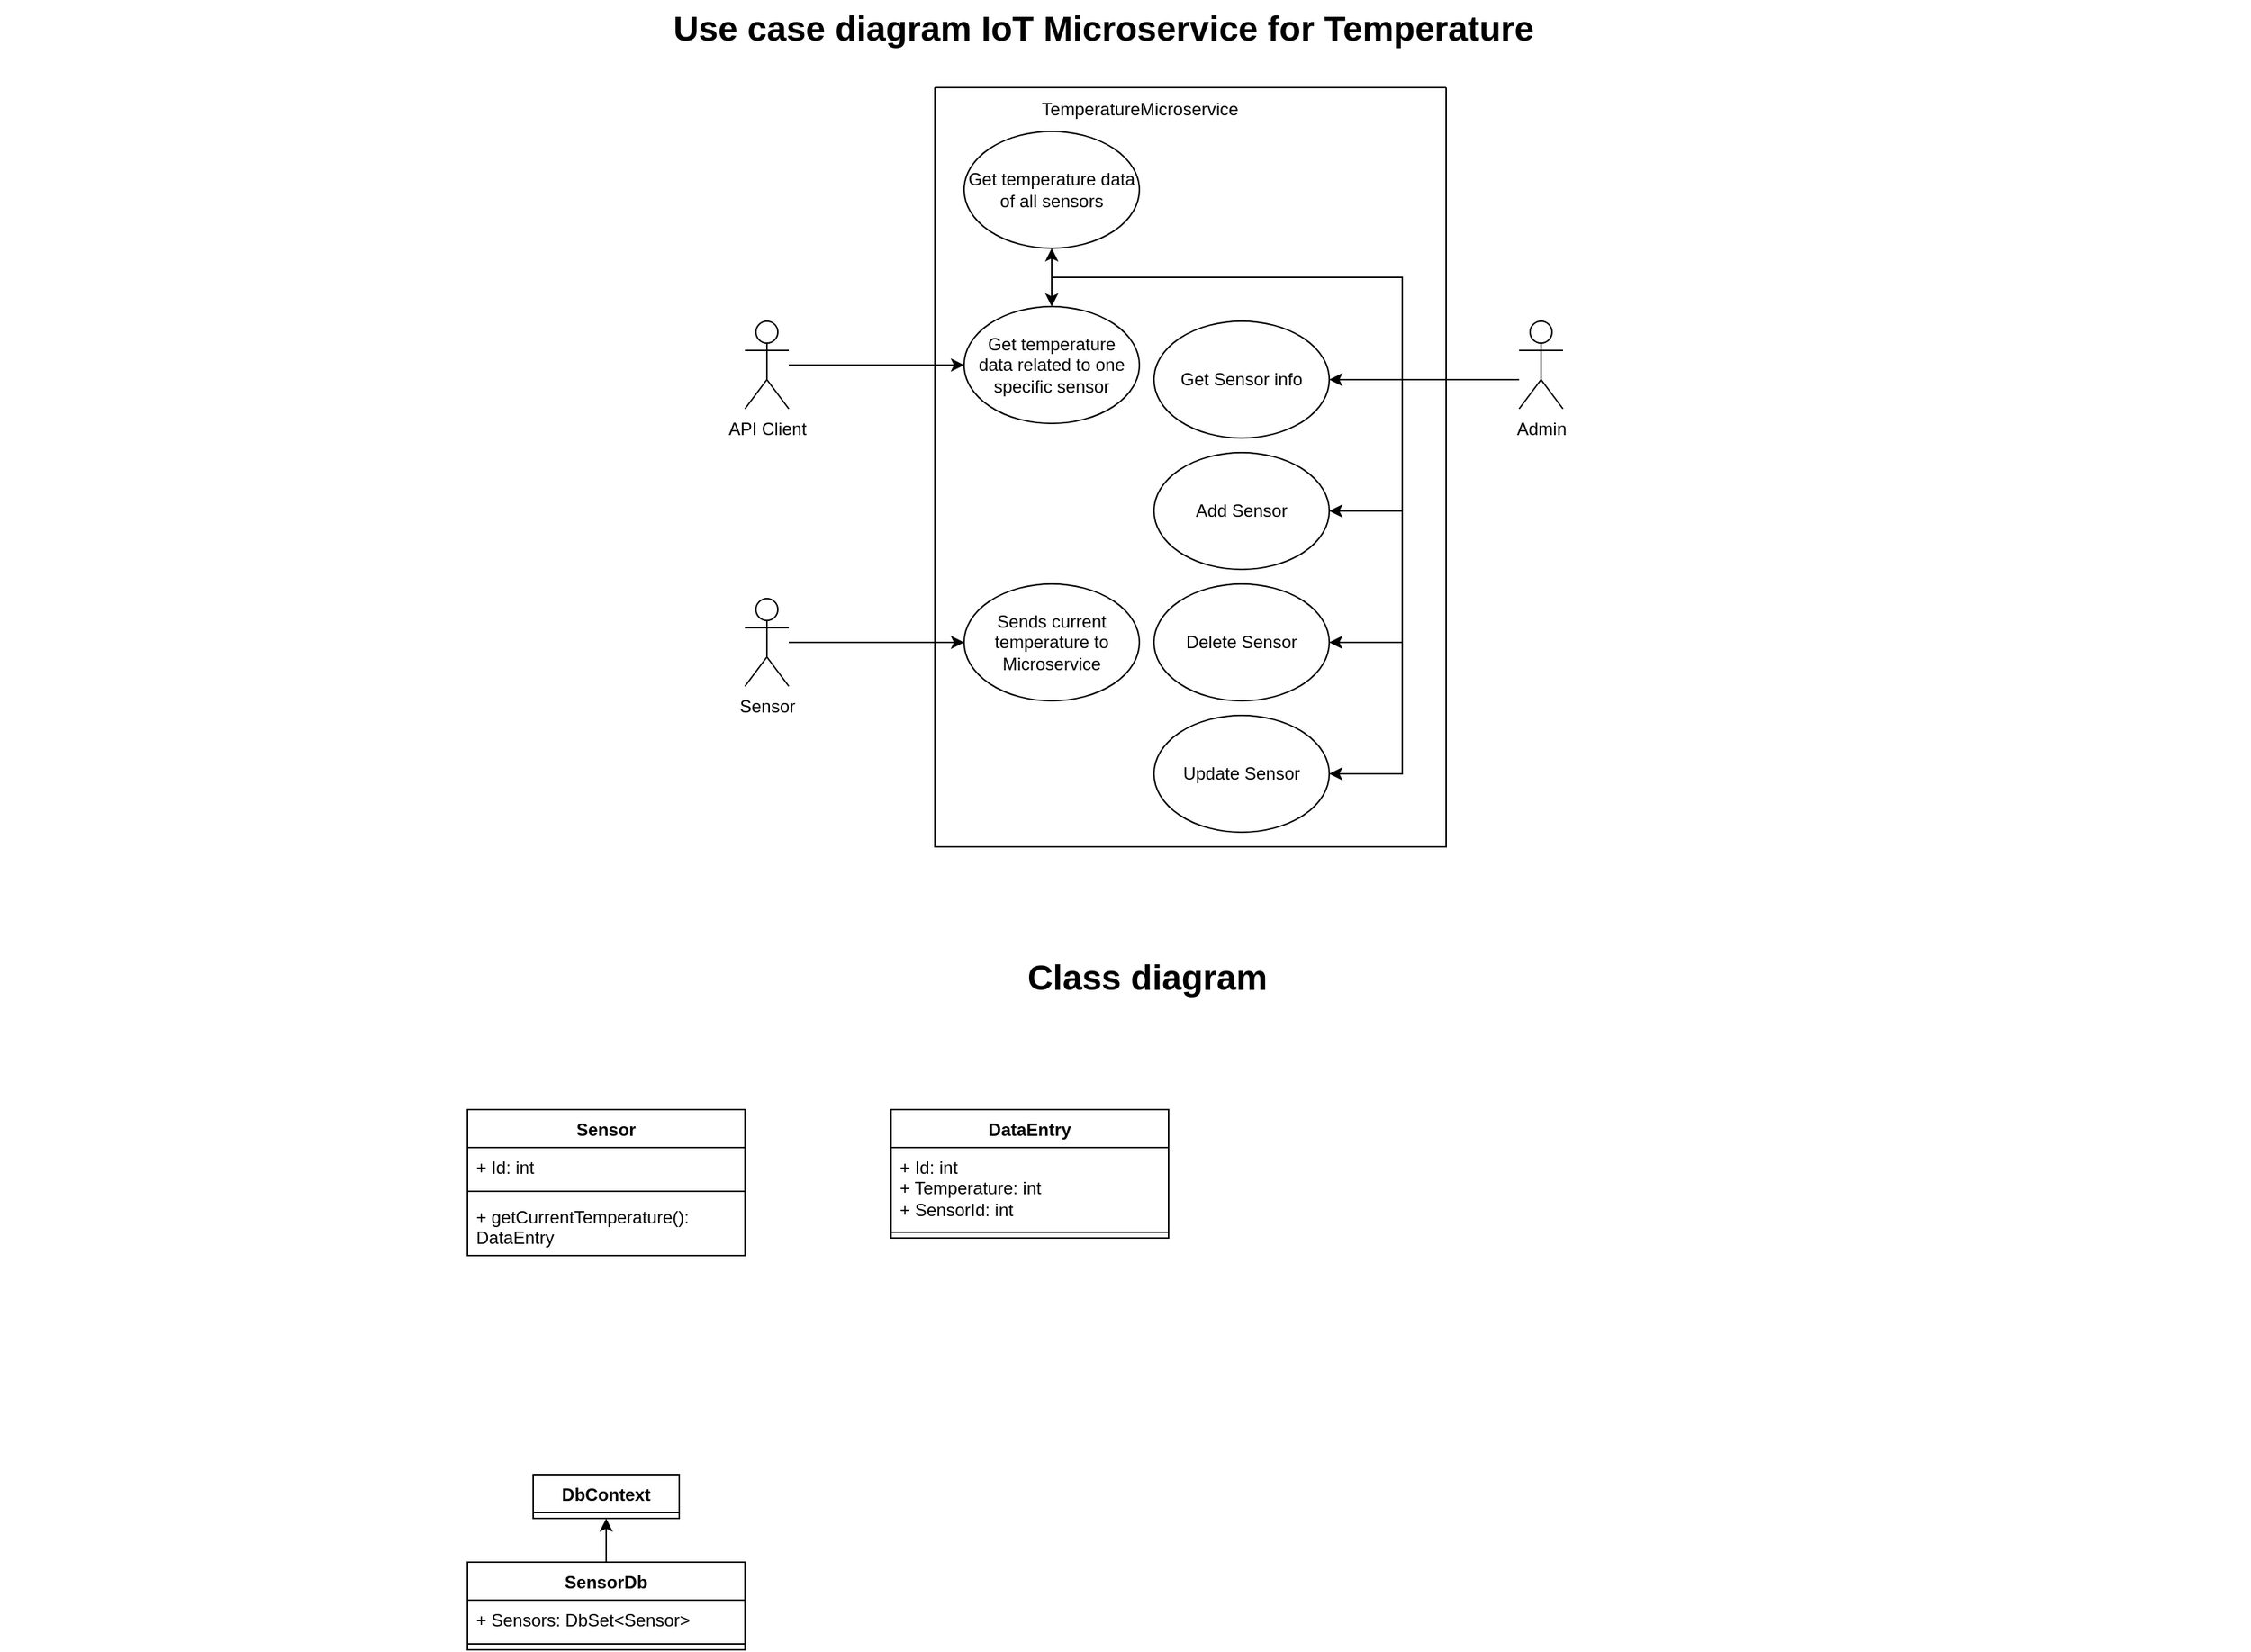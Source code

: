<mxfile version="22.1.5" type="github">
  <diagram name="Page-1" id="929967ad-93f9-6ef4-fab6-5d389245f69c">
    <mxGraphModel dx="1434" dy="780" grid="1" gridSize="10" guides="1" tooltips="1" connect="1" arrows="1" fold="1" page="1" pageScale="1.5" pageWidth="1169" pageHeight="826" background="none" math="0" shadow="0">
      <root>
        <mxCell id="0" style=";html=1;" />
        <mxCell id="1" style=";html=1;" parent="0" />
        <mxCell id="1672d66443f91eb5-23" value="Use case diagram IoT Microservice for Temperature" style="text;strokeColor=none;fillColor=none;html=1;fontSize=24;fontStyle=1;verticalAlign=middle;align=center;" parent="1" vertex="1">
          <mxGeometry x="120" y="40" width="1510" height="40" as="geometry" />
        </mxCell>
        <mxCell id="F5rfD89c2Z7wBtHzjooi-1" value="" style="swimlane;startSize=0;" vertex="1" parent="1">
          <mxGeometry x="760" y="100" width="350" height="520" as="geometry" />
        </mxCell>
        <mxCell id="F5rfD89c2Z7wBtHzjooi-2" value="TemperatureMicroservice" style="text;html=1;align=center;verticalAlign=middle;resizable=0;points=[];autosize=1;strokeColor=none;fillColor=none;" vertex="1" parent="F5rfD89c2Z7wBtHzjooi-1">
          <mxGeometry x="60" width="160" height="30" as="geometry" />
        </mxCell>
        <mxCell id="F5rfD89c2Z7wBtHzjooi-6" value="Get temperature&lt;br&gt;data related to one specific sensor" style="ellipse;whiteSpace=wrap;html=1;" vertex="1" parent="F5rfD89c2Z7wBtHzjooi-1">
          <mxGeometry x="20" y="150" width="120" height="80" as="geometry" />
        </mxCell>
        <mxCell id="F5rfD89c2Z7wBtHzjooi-11" value="Add Sensor" style="ellipse;whiteSpace=wrap;html=1;" vertex="1" parent="F5rfD89c2Z7wBtHzjooi-1">
          <mxGeometry x="150" y="250" width="120" height="80" as="geometry" />
        </mxCell>
        <mxCell id="F5rfD89c2Z7wBtHzjooi-16" value="Delete Sensor" style="ellipse;whiteSpace=wrap;html=1;" vertex="1" parent="F5rfD89c2Z7wBtHzjooi-1">
          <mxGeometry x="150" y="340" width="120" height="80" as="geometry" />
        </mxCell>
        <mxCell id="F5rfD89c2Z7wBtHzjooi-17" value="Update Sensor" style="ellipse;whiteSpace=wrap;html=1;" vertex="1" parent="F5rfD89c2Z7wBtHzjooi-1">
          <mxGeometry x="150" y="430" width="120" height="80" as="geometry" />
        </mxCell>
        <mxCell id="F5rfD89c2Z7wBtHzjooi-18" value="Get Sensor info" style="ellipse;whiteSpace=wrap;html=1;" vertex="1" parent="F5rfD89c2Z7wBtHzjooi-1">
          <mxGeometry x="150" y="160" width="120" height="80" as="geometry" />
        </mxCell>
        <mxCell id="F5rfD89c2Z7wBtHzjooi-26" value="Get temperature data&lt;br&gt;of all sensors" style="ellipse;whiteSpace=wrap;html=1;" vertex="1" parent="F5rfD89c2Z7wBtHzjooi-1">
          <mxGeometry x="20" y="30" width="120" height="80" as="geometry" />
        </mxCell>
        <mxCell id="F5rfD89c2Z7wBtHzjooi-51" value="Sends current temperature to Microservice" style="ellipse;whiteSpace=wrap;html=1;" vertex="1" parent="F5rfD89c2Z7wBtHzjooi-1">
          <mxGeometry x="20" y="340" width="120" height="80" as="geometry" />
        </mxCell>
        <mxCell id="F5rfD89c2Z7wBtHzjooi-52" style="edgeStyle=orthogonalEdgeStyle;rounded=0;orthogonalLoop=1;jettySize=auto;html=1;" edge="1" parent="F5rfD89c2Z7wBtHzjooi-1" source="F5rfD89c2Z7wBtHzjooi-53" target="F5rfD89c2Z7wBtHzjooi-51">
          <mxGeometry relative="1" as="geometry">
            <mxPoint x="70" y="390" as="targetPoint" />
          </mxGeometry>
        </mxCell>
        <mxCell id="F5rfD89c2Z7wBtHzjooi-53" value="Sensor" style="shape=umlActor;verticalLabelPosition=bottom;verticalAlign=top;html=1;outlineConnect=0;" vertex="1" parent="F5rfD89c2Z7wBtHzjooi-1">
          <mxGeometry x="-130" y="350" width="30" height="60" as="geometry" />
        </mxCell>
        <mxCell id="F5rfD89c2Z7wBtHzjooi-27" style="edgeStyle=orthogonalEdgeStyle;rounded=0;orthogonalLoop=1;jettySize=auto;html=1;" edge="1" parent="F5rfD89c2Z7wBtHzjooi-1" source="F5rfD89c2Z7wBtHzjooi-7" target="F5rfD89c2Z7wBtHzjooi-26">
          <mxGeometry relative="1" as="geometry">
            <Array as="points">
              <mxPoint x="320" y="200" />
              <mxPoint x="320" y="130" />
              <mxPoint x="80" y="130" />
            </Array>
          </mxGeometry>
        </mxCell>
        <mxCell id="F5rfD89c2Z7wBtHzjooi-3" value="API Client" style="shape=umlActor;verticalLabelPosition=bottom;verticalAlign=top;html=1;outlineConnect=0;" vertex="1" parent="1">
          <mxGeometry x="630" y="260" width="30" height="60" as="geometry" />
        </mxCell>
        <mxCell id="F5rfD89c2Z7wBtHzjooi-14" style="edgeStyle=orthogonalEdgeStyle;rounded=0;orthogonalLoop=1;jettySize=auto;html=1;" edge="1" parent="1" source="F5rfD89c2Z7wBtHzjooi-7" target="F5rfD89c2Z7wBtHzjooi-11">
          <mxGeometry relative="1" as="geometry">
            <Array as="points">
              <mxPoint x="1080" y="300" />
              <mxPoint x="1080" y="390" />
            </Array>
          </mxGeometry>
        </mxCell>
        <mxCell id="F5rfD89c2Z7wBtHzjooi-20" style="edgeStyle=orthogonalEdgeStyle;rounded=0;orthogonalLoop=1;jettySize=auto;html=1;" edge="1" parent="1" source="F5rfD89c2Z7wBtHzjooi-7" target="F5rfD89c2Z7wBtHzjooi-18">
          <mxGeometry relative="1" as="geometry">
            <Array as="points">
              <mxPoint x="1120" y="300" />
              <mxPoint x="1120" y="300" />
            </Array>
          </mxGeometry>
        </mxCell>
        <mxCell id="F5rfD89c2Z7wBtHzjooi-21" style="edgeStyle=orthogonalEdgeStyle;rounded=0;orthogonalLoop=1;jettySize=auto;html=1;" edge="1" parent="1" source="F5rfD89c2Z7wBtHzjooi-7" target="F5rfD89c2Z7wBtHzjooi-16">
          <mxGeometry relative="1" as="geometry">
            <Array as="points">
              <mxPoint x="1080" y="300" />
              <mxPoint x="1080" y="480" />
            </Array>
          </mxGeometry>
        </mxCell>
        <mxCell id="F5rfD89c2Z7wBtHzjooi-23" style="edgeStyle=orthogonalEdgeStyle;rounded=0;orthogonalLoop=1;jettySize=auto;html=1;" edge="1" parent="1" source="F5rfD89c2Z7wBtHzjooi-7" target="F5rfD89c2Z7wBtHzjooi-17">
          <mxGeometry relative="1" as="geometry">
            <Array as="points">
              <mxPoint x="1080" y="300" />
              <mxPoint x="1080" y="570" />
            </Array>
          </mxGeometry>
        </mxCell>
        <mxCell id="F5rfD89c2Z7wBtHzjooi-24" style="edgeStyle=orthogonalEdgeStyle;rounded=0;orthogonalLoop=1;jettySize=auto;html=1;" edge="1" parent="1" source="F5rfD89c2Z7wBtHzjooi-7" target="F5rfD89c2Z7wBtHzjooi-6">
          <mxGeometry relative="1" as="geometry">
            <mxPoint x="1080" y="260" as="sourcePoint" />
            <Array as="points">
              <mxPoint x="1080" y="300" />
              <mxPoint x="1080" y="230" />
              <mxPoint x="840" y="230" />
            </Array>
          </mxGeometry>
        </mxCell>
        <mxCell id="F5rfD89c2Z7wBtHzjooi-7" value="Admin" style="shape=umlActor;verticalLabelPosition=bottom;verticalAlign=top;html=1;outlineConnect=0;" vertex="1" parent="1">
          <mxGeometry x="1160" y="260" width="30" height="60" as="geometry" />
        </mxCell>
        <mxCell id="F5rfD89c2Z7wBtHzjooi-12" style="edgeStyle=orthogonalEdgeStyle;rounded=0;orthogonalLoop=1;jettySize=auto;html=1;" edge="1" parent="1" source="F5rfD89c2Z7wBtHzjooi-3" target="F5rfD89c2Z7wBtHzjooi-6">
          <mxGeometry relative="1" as="geometry">
            <Array as="points" />
          </mxGeometry>
        </mxCell>
        <mxCell id="F5rfD89c2Z7wBtHzjooi-54" value="Class diagram" style="text;strokeColor=none;fillColor=none;html=1;fontSize=24;fontStyle=1;verticalAlign=middle;align=center;" vertex="1" parent="1">
          <mxGeometry x="150" y="690" width="1510" height="40" as="geometry" />
        </mxCell>
        <mxCell id="F5rfD89c2Z7wBtHzjooi-59" value="Sensor" style="swimlane;fontStyle=1;align=center;verticalAlign=top;childLayout=stackLayout;horizontal=1;startSize=26;horizontalStack=0;resizeParent=1;resizeParentMax=0;resizeLast=0;collapsible=1;marginBottom=0;whiteSpace=wrap;html=1;" vertex="1" parent="1">
          <mxGeometry x="440" y="800" width="190" height="100" as="geometry" />
        </mxCell>
        <mxCell id="F5rfD89c2Z7wBtHzjooi-60" value="+ Id: int" style="text;strokeColor=none;fillColor=none;align=left;verticalAlign=top;spacingLeft=4;spacingRight=4;overflow=hidden;rotatable=0;points=[[0,0.5],[1,0.5]];portConstraint=eastwest;whiteSpace=wrap;html=1;" vertex="1" parent="F5rfD89c2Z7wBtHzjooi-59">
          <mxGeometry y="26" width="190" height="26" as="geometry" />
        </mxCell>
        <mxCell id="F5rfD89c2Z7wBtHzjooi-61" value="" style="line;strokeWidth=1;fillColor=none;align=left;verticalAlign=middle;spacingTop=-1;spacingLeft=3;spacingRight=3;rotatable=0;labelPosition=right;points=[];portConstraint=eastwest;strokeColor=inherit;" vertex="1" parent="F5rfD89c2Z7wBtHzjooi-59">
          <mxGeometry y="52" width="190" height="8" as="geometry" />
        </mxCell>
        <mxCell id="F5rfD89c2Z7wBtHzjooi-62" value="+ getCurrentTemperature(): DataEntry" style="text;strokeColor=none;fillColor=none;align=left;verticalAlign=top;spacingLeft=4;spacingRight=4;overflow=hidden;rotatable=0;points=[[0,0.5],[1,0.5]];portConstraint=eastwest;whiteSpace=wrap;html=1;" vertex="1" parent="F5rfD89c2Z7wBtHzjooi-59">
          <mxGeometry y="60" width="190" height="40" as="geometry" />
        </mxCell>
        <mxCell id="F5rfD89c2Z7wBtHzjooi-63" value="DbContext" style="swimlane;fontStyle=1;align=center;verticalAlign=top;childLayout=stackLayout;horizontal=1;startSize=26;horizontalStack=0;resizeParent=1;resizeParentMax=0;resizeLast=0;collapsible=1;marginBottom=0;whiteSpace=wrap;html=1;" vertex="1" collapsed="1" parent="1">
          <mxGeometry x="485" y="1050" width="100" height="30" as="geometry">
            <mxRectangle x="430" y="940" width="190" height="34" as="alternateBounds" />
          </mxGeometry>
        </mxCell>
        <mxCell id="F5rfD89c2Z7wBtHzjooi-65" value="" style="line;strokeWidth=1;fillColor=none;align=left;verticalAlign=middle;spacingTop=-1;spacingLeft=3;spacingRight=3;rotatable=0;labelPosition=right;points=[];portConstraint=eastwest;strokeColor=inherit;" vertex="1" parent="F5rfD89c2Z7wBtHzjooi-63">
          <mxGeometry y="26" width="190" height="8" as="geometry" />
        </mxCell>
        <mxCell id="F5rfD89c2Z7wBtHzjooi-72" style="edgeStyle=orthogonalEdgeStyle;rounded=0;orthogonalLoop=1;jettySize=auto;html=1;" edge="1" parent="1" source="F5rfD89c2Z7wBtHzjooi-67" target="F5rfD89c2Z7wBtHzjooi-63">
          <mxGeometry relative="1" as="geometry" />
        </mxCell>
        <mxCell id="F5rfD89c2Z7wBtHzjooi-67" value="SensorDb" style="swimlane;fontStyle=1;align=center;verticalAlign=top;childLayout=stackLayout;horizontal=1;startSize=26;horizontalStack=0;resizeParent=1;resizeParentMax=0;resizeLast=0;collapsible=1;marginBottom=0;whiteSpace=wrap;html=1;" vertex="1" parent="1">
          <mxGeometry x="440" y="1110" width="190" height="60" as="geometry" />
        </mxCell>
        <mxCell id="F5rfD89c2Z7wBtHzjooi-68" value="+ Sensors: DbSet&amp;lt;Sensor&amp;gt;" style="text;strokeColor=none;fillColor=none;align=left;verticalAlign=top;spacingLeft=4;spacingRight=4;overflow=hidden;rotatable=0;points=[[0,0.5],[1,0.5]];portConstraint=eastwest;whiteSpace=wrap;html=1;" vertex="1" parent="F5rfD89c2Z7wBtHzjooi-67">
          <mxGeometry y="26" width="190" height="26" as="geometry" />
        </mxCell>
        <mxCell id="F5rfD89c2Z7wBtHzjooi-69" value="" style="line;strokeWidth=1;fillColor=none;align=left;verticalAlign=middle;spacingTop=-1;spacingLeft=3;spacingRight=3;rotatable=0;labelPosition=right;points=[];portConstraint=eastwest;strokeColor=inherit;" vertex="1" parent="F5rfD89c2Z7wBtHzjooi-67">
          <mxGeometry y="52" width="190" height="8" as="geometry" />
        </mxCell>
        <mxCell id="F5rfD89c2Z7wBtHzjooi-73" value="DataEntry" style="swimlane;fontStyle=1;align=center;verticalAlign=top;childLayout=stackLayout;horizontal=1;startSize=26;horizontalStack=0;resizeParent=1;resizeParentMax=0;resizeLast=0;collapsible=1;marginBottom=0;whiteSpace=wrap;html=1;" vertex="1" parent="1">
          <mxGeometry x="730" y="800" width="190" height="88" as="geometry" />
        </mxCell>
        <mxCell id="F5rfD89c2Z7wBtHzjooi-74" value="+ Id: int&lt;br&gt;+ Temperature: int&lt;br&gt;+ SensorId: int" style="text;strokeColor=none;fillColor=none;align=left;verticalAlign=top;spacingLeft=4;spacingRight=4;overflow=hidden;rotatable=0;points=[[0,0.5],[1,0.5]];portConstraint=eastwest;whiteSpace=wrap;html=1;" vertex="1" parent="F5rfD89c2Z7wBtHzjooi-73">
          <mxGeometry y="26" width="190" height="54" as="geometry" />
        </mxCell>
        <mxCell id="F5rfD89c2Z7wBtHzjooi-75" value="" style="line;strokeWidth=1;fillColor=none;align=left;verticalAlign=middle;spacingTop=-1;spacingLeft=3;spacingRight=3;rotatable=0;labelPosition=right;points=[];portConstraint=eastwest;strokeColor=inherit;" vertex="1" parent="F5rfD89c2Z7wBtHzjooi-73">
          <mxGeometry y="80" width="190" height="8" as="geometry" />
        </mxCell>
      </root>
    </mxGraphModel>
  </diagram>
</mxfile>
